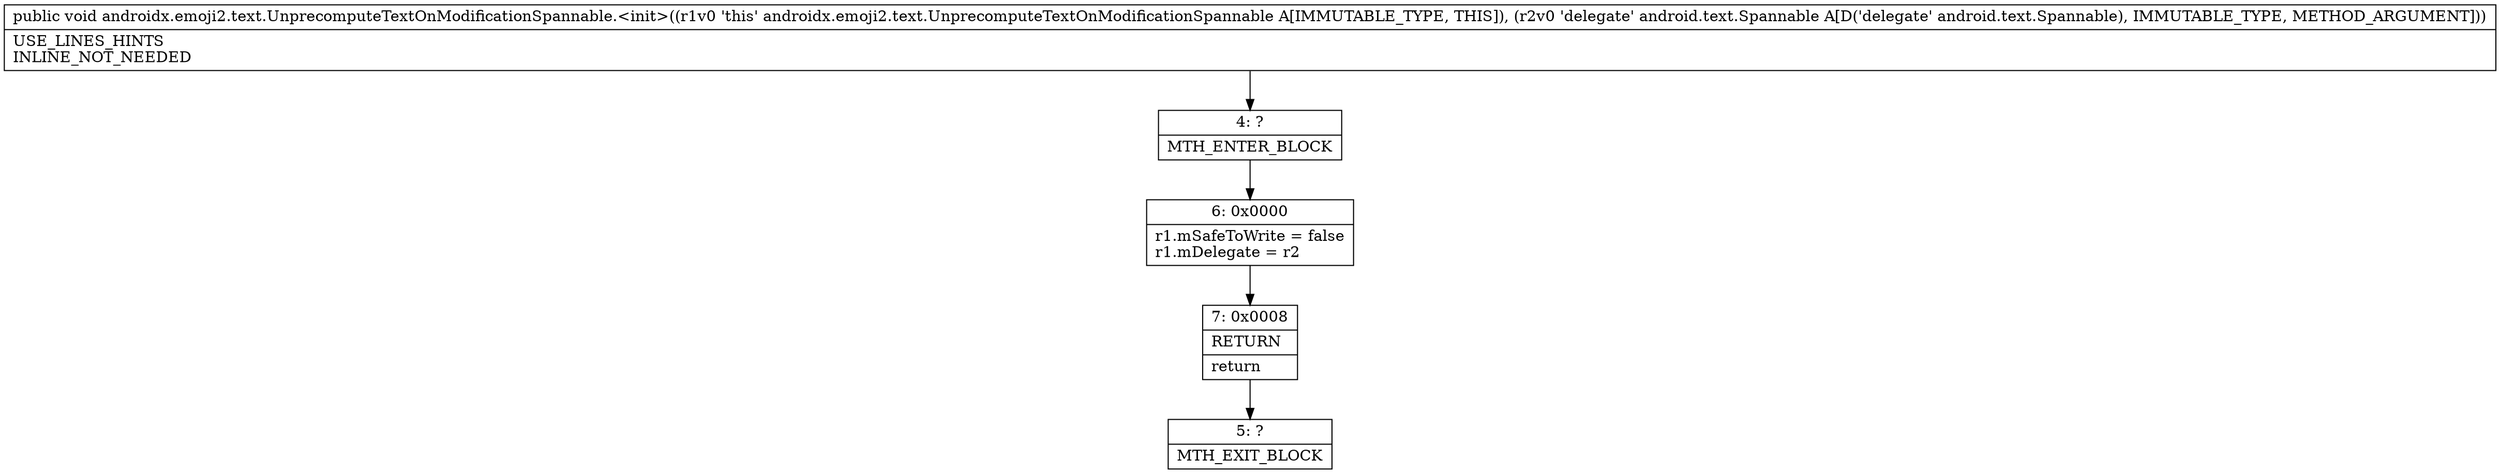 digraph "CFG forandroidx.emoji2.text.UnprecomputeTextOnModificationSpannable.\<init\>(Landroid\/text\/Spannable;)V" {
Node_4 [shape=record,label="{4\:\ ?|MTH_ENTER_BLOCK\l}"];
Node_6 [shape=record,label="{6\:\ 0x0000|r1.mSafeToWrite = false\lr1.mDelegate = r2\l}"];
Node_7 [shape=record,label="{7\:\ 0x0008|RETURN\l|return\l}"];
Node_5 [shape=record,label="{5\:\ ?|MTH_EXIT_BLOCK\l}"];
MethodNode[shape=record,label="{public void androidx.emoji2.text.UnprecomputeTextOnModificationSpannable.\<init\>((r1v0 'this' androidx.emoji2.text.UnprecomputeTextOnModificationSpannable A[IMMUTABLE_TYPE, THIS]), (r2v0 'delegate' android.text.Spannable A[D('delegate' android.text.Spannable), IMMUTABLE_TYPE, METHOD_ARGUMENT]))  | USE_LINES_HINTS\lINLINE_NOT_NEEDED\l}"];
MethodNode -> Node_4;Node_4 -> Node_6;
Node_6 -> Node_7;
Node_7 -> Node_5;
}

